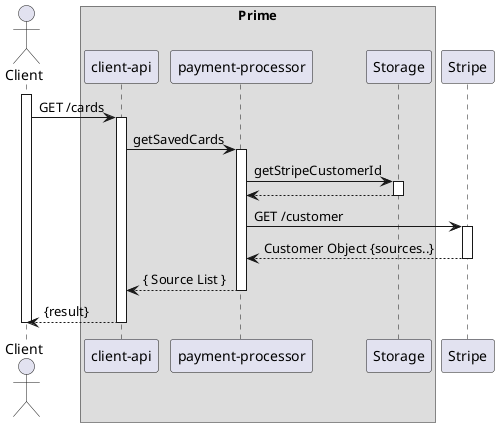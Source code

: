 @startuml

actor Client
participant Client

box "Prime"
    participant "client-api"
    participant "payment-processor"
    participant "Storage"
end box
participant Stripe

activate Client
  Client -> "client-api": GET /cards
  activate "client-api"

    "client-api" -> "payment-processor" : getSavedCards
    activate "payment-processor"

        "payment-processor" -> Storage : getStripeCustomerId
        activate Storage
        "payment-processor" <-- Storage
        deactivate Storage

        "payment-processor" -> Stripe: GET /customer
        activate Stripe
        "payment-processor" <-- Stripe : Customer Object {sources..}
        deactivate Stripe

    "client-api" <-- "payment-processor" :  { Source List }
    deactivate "payment-processor"

  Client <-- "client-api": {result}
  deactivate "client-api"

deactivate Client

@enduml
